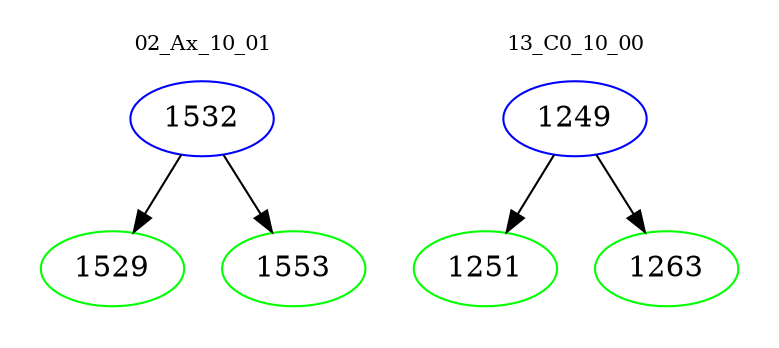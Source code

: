 digraph{
subgraph cluster_0 {
color = white
label = "02_Ax_10_01";
fontsize=10;
T0_1532 [label="1532", color="blue"]
T0_1532 -> T0_1529 [color="black"]
T0_1529 [label="1529", color="green"]
T0_1532 -> T0_1553 [color="black"]
T0_1553 [label="1553", color="green"]
}
subgraph cluster_1 {
color = white
label = "13_C0_10_00";
fontsize=10;
T1_1249 [label="1249", color="blue"]
T1_1249 -> T1_1251 [color="black"]
T1_1251 [label="1251", color="green"]
T1_1249 -> T1_1263 [color="black"]
T1_1263 [label="1263", color="green"]
}
}
